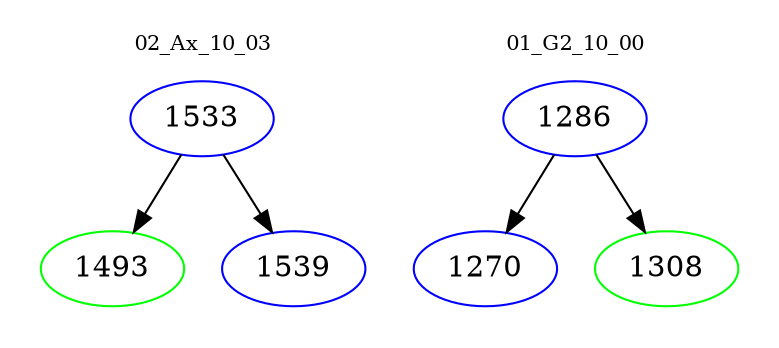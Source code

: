 digraph{
subgraph cluster_0 {
color = white
label = "02_Ax_10_03";
fontsize=10;
T0_1533 [label="1533", color="blue"]
T0_1533 -> T0_1493 [color="black"]
T0_1493 [label="1493", color="green"]
T0_1533 -> T0_1539 [color="black"]
T0_1539 [label="1539", color="blue"]
}
subgraph cluster_1 {
color = white
label = "01_G2_10_00";
fontsize=10;
T1_1286 [label="1286", color="blue"]
T1_1286 -> T1_1270 [color="black"]
T1_1270 [label="1270", color="blue"]
T1_1286 -> T1_1308 [color="black"]
T1_1308 [label="1308", color="green"]
}
}
